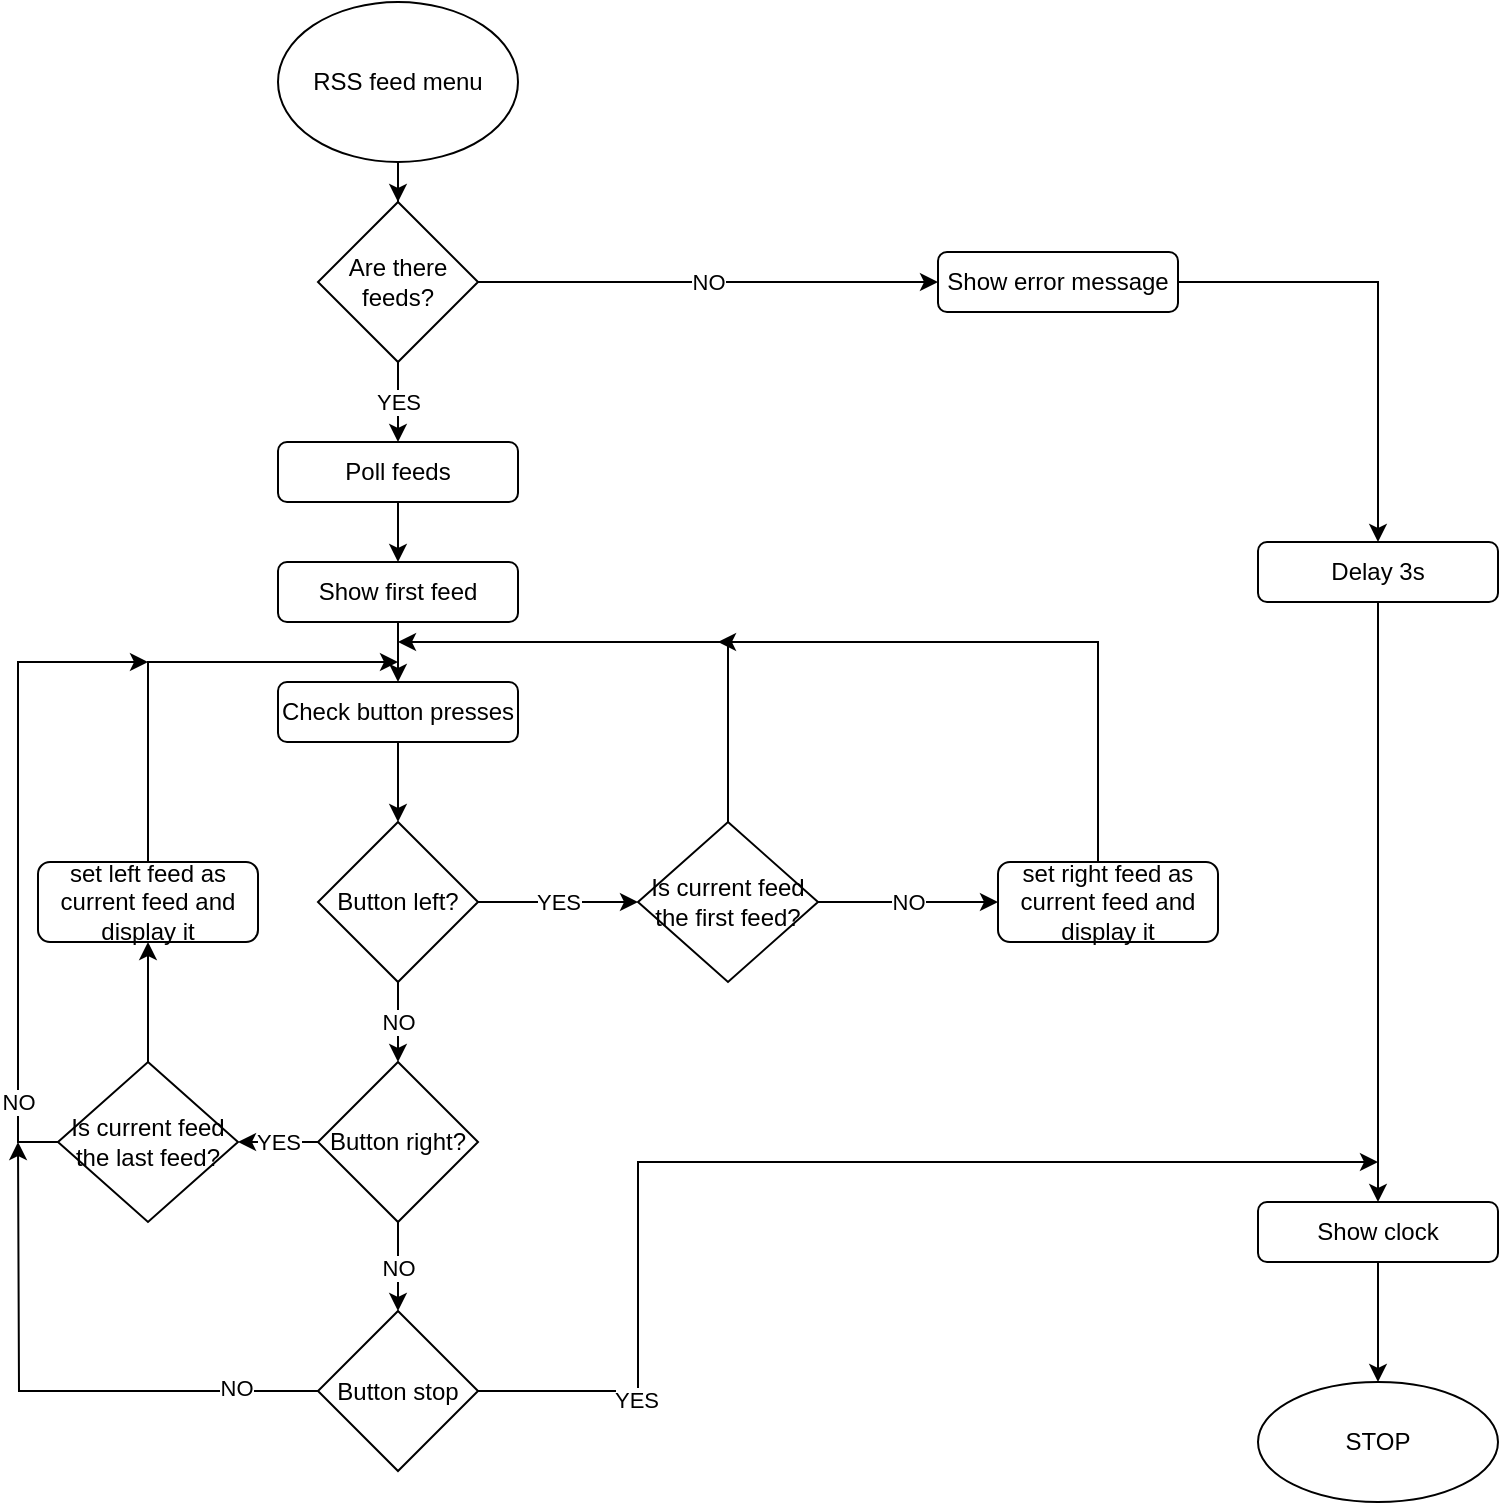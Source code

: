 <mxfile version="17.1.3"><diagram id="C5RBs43oDa-KdzZeNtuy" name="Page-1"><mxGraphModel dx="1422" dy="792" grid="1" gridSize="10" guides="1" tooltips="1" connect="1" arrows="1" fold="1" page="1" pageScale="1" pageWidth="827" pageHeight="1169" math="0" shadow="0"><root><mxCell id="WIyWlLk6GJQsqaUBKTNV-0"/><mxCell id="WIyWlLk6GJQsqaUBKTNV-1" parent="WIyWlLk6GJQsqaUBKTNV-0"/><mxCell id="QFP-wXId2vOMM4nfY1h9-21" value="" style="edgeStyle=orthogonalEdgeStyle;rounded=0;orthogonalLoop=1;jettySize=auto;html=1;" edge="1" parent="WIyWlLk6GJQsqaUBKTNV-1" source="QFP-wXId2vOMM4nfY1h9-0" target="QFP-wXId2vOMM4nfY1h9-2"><mxGeometry relative="1" as="geometry"/></mxCell><mxCell id="QFP-wXId2vOMM4nfY1h9-0" value="Poll feeds" style="rounded=1;whiteSpace=wrap;html=1;" vertex="1" parent="WIyWlLk6GJQsqaUBKTNV-1"><mxGeometry x="160" y="230" width="120" height="30" as="geometry"/></mxCell><mxCell id="QFP-wXId2vOMM4nfY1h9-19" value="" style="edgeStyle=orthogonalEdgeStyle;rounded=0;orthogonalLoop=1;jettySize=auto;html=1;" edge="1" parent="WIyWlLk6GJQsqaUBKTNV-1" source="QFP-wXId2vOMM4nfY1h9-1" target="QFP-wXId2vOMM4nfY1h9-5"><mxGeometry relative="1" as="geometry"/></mxCell><mxCell id="QFP-wXId2vOMM4nfY1h9-1" value="RSS feed menu" style="ellipse;whiteSpace=wrap;html=1;" vertex="1" parent="WIyWlLk6GJQsqaUBKTNV-1"><mxGeometry x="160" y="10" width="120" height="80" as="geometry"/></mxCell><mxCell id="QFP-wXId2vOMM4nfY1h9-31" style="edgeStyle=orthogonalEdgeStyle;rounded=0;orthogonalLoop=1;jettySize=auto;html=1;" edge="1" parent="WIyWlLk6GJQsqaUBKTNV-1" source="QFP-wXId2vOMM4nfY1h9-2" target="QFP-wXId2vOMM4nfY1h9-4"><mxGeometry relative="1" as="geometry"/></mxCell><mxCell id="QFP-wXId2vOMM4nfY1h9-2" value="Show first feed" style="rounded=1;whiteSpace=wrap;html=1;" vertex="1" parent="WIyWlLk6GJQsqaUBKTNV-1"><mxGeometry x="160" y="290" width="120" height="30" as="geometry"/></mxCell><mxCell id="QFP-wXId2vOMM4nfY1h9-32" style="edgeStyle=orthogonalEdgeStyle;rounded=0;orthogonalLoop=1;jettySize=auto;html=1;" edge="1" parent="WIyWlLk6GJQsqaUBKTNV-1" source="QFP-wXId2vOMM4nfY1h9-4" target="QFP-wXId2vOMM4nfY1h9-24"><mxGeometry relative="1" as="geometry"/></mxCell><mxCell id="QFP-wXId2vOMM4nfY1h9-4" value="Check button presses&lt;br/&gt;" style="rounded=1;whiteSpace=wrap;html=1;" vertex="1" parent="WIyWlLk6GJQsqaUBKTNV-1"><mxGeometry x="160" y="350" width="120" height="30" as="geometry"/></mxCell><mxCell id="QFP-wXId2vOMM4nfY1h9-11" value="NO" style="edgeStyle=orthogonalEdgeStyle;rounded=0;orthogonalLoop=1;jettySize=auto;html=1;" edge="1" parent="WIyWlLk6GJQsqaUBKTNV-1" source="QFP-wXId2vOMM4nfY1h9-5" target="QFP-wXId2vOMM4nfY1h9-10"><mxGeometry relative="1" as="geometry"/></mxCell><mxCell id="QFP-wXId2vOMM4nfY1h9-20" value="YES" style="edgeStyle=orthogonalEdgeStyle;rounded=0;orthogonalLoop=1;jettySize=auto;html=1;" edge="1" parent="WIyWlLk6GJQsqaUBKTNV-1" source="QFP-wXId2vOMM4nfY1h9-5" target="QFP-wXId2vOMM4nfY1h9-0"><mxGeometry relative="1" as="geometry"/></mxCell><mxCell id="QFP-wXId2vOMM4nfY1h9-5" value="Are there feeds?" style="rhombus;whiteSpace=wrap;html=1;" vertex="1" parent="WIyWlLk6GJQsqaUBKTNV-1"><mxGeometry x="180" y="110" width="80" height="80" as="geometry"/></mxCell><mxCell id="QFP-wXId2vOMM4nfY1h9-13" value="" style="edgeStyle=orthogonalEdgeStyle;rounded=0;orthogonalLoop=1;jettySize=auto;html=1;" edge="1" parent="WIyWlLk6GJQsqaUBKTNV-1" source="QFP-wXId2vOMM4nfY1h9-10" target="QFP-wXId2vOMM4nfY1h9-12"><mxGeometry relative="1" as="geometry"/></mxCell><mxCell id="QFP-wXId2vOMM4nfY1h9-10" value="Show error message" style="rounded=1;whiteSpace=wrap;html=1;" vertex="1" parent="WIyWlLk6GJQsqaUBKTNV-1"><mxGeometry x="490" y="135" width="120" height="30" as="geometry"/></mxCell><mxCell id="QFP-wXId2vOMM4nfY1h9-17" value="" style="edgeStyle=orthogonalEdgeStyle;rounded=0;orthogonalLoop=1;jettySize=auto;html=1;" edge="1" parent="WIyWlLk6GJQsqaUBKTNV-1" source="QFP-wXId2vOMM4nfY1h9-12" target="QFP-wXId2vOMM4nfY1h9-16"><mxGeometry relative="1" as="geometry"/></mxCell><mxCell id="QFP-wXId2vOMM4nfY1h9-12" value="Delay 3s" style="rounded=1;whiteSpace=wrap;html=1;" vertex="1" parent="WIyWlLk6GJQsqaUBKTNV-1"><mxGeometry x="650" y="280" width="120" height="30" as="geometry"/></mxCell><mxCell id="QFP-wXId2vOMM4nfY1h9-14" value="STOP" style="ellipse;whiteSpace=wrap;html=1;rounded=1;" vertex="1" parent="WIyWlLk6GJQsqaUBKTNV-1"><mxGeometry x="650" y="700" width="120" height="60" as="geometry"/></mxCell><mxCell id="QFP-wXId2vOMM4nfY1h9-18" value="" style="edgeStyle=orthogonalEdgeStyle;rounded=0;orthogonalLoop=1;jettySize=auto;html=1;" edge="1" parent="WIyWlLk6GJQsqaUBKTNV-1" source="QFP-wXId2vOMM4nfY1h9-16" target="QFP-wXId2vOMM4nfY1h9-14"><mxGeometry relative="1" as="geometry"/></mxCell><mxCell id="QFP-wXId2vOMM4nfY1h9-16" value="Show clock" style="rounded=1;whiteSpace=wrap;html=1;" vertex="1" parent="WIyWlLk6GJQsqaUBKTNV-1"><mxGeometry x="650" y="610" width="120" height="30" as="geometry"/></mxCell><mxCell id="QFP-wXId2vOMM4nfY1h9-33" value="NO" style="edgeStyle=orthogonalEdgeStyle;rounded=0;orthogonalLoop=1;jettySize=auto;html=1;entryX=0.5;entryY=0;entryDx=0;entryDy=0;" edge="1" parent="WIyWlLk6GJQsqaUBKTNV-1" source="QFP-wXId2vOMM4nfY1h9-24" target="QFP-wXId2vOMM4nfY1h9-25"><mxGeometry relative="1" as="geometry"/></mxCell><mxCell id="QFP-wXId2vOMM4nfY1h9-36" value="YES" style="edgeStyle=orthogonalEdgeStyle;rounded=0;orthogonalLoop=1;jettySize=auto;html=1;" edge="1" parent="WIyWlLk6GJQsqaUBKTNV-1" source="QFP-wXId2vOMM4nfY1h9-24" target="QFP-wXId2vOMM4nfY1h9-35"><mxGeometry relative="1" as="geometry"/></mxCell><mxCell id="QFP-wXId2vOMM4nfY1h9-24" value="Button left?" style="rhombus;whiteSpace=wrap;html=1;" vertex="1" parent="WIyWlLk6GJQsqaUBKTNV-1"><mxGeometry x="180" y="420" width="80" height="80" as="geometry"/></mxCell><mxCell id="QFP-wXId2vOMM4nfY1h9-27" value="NO" style="edgeStyle=orthogonalEdgeStyle;rounded=0;orthogonalLoop=1;jettySize=auto;html=1;" edge="1" parent="WIyWlLk6GJQsqaUBKTNV-1" source="QFP-wXId2vOMM4nfY1h9-25" target="QFP-wXId2vOMM4nfY1h9-26"><mxGeometry relative="1" as="geometry"/></mxCell><mxCell id="QFP-wXId2vOMM4nfY1h9-42" value="YES" style="edgeStyle=orthogonalEdgeStyle;rounded=0;orthogonalLoop=1;jettySize=auto;html=1;" edge="1" parent="WIyWlLk6GJQsqaUBKTNV-1" source="QFP-wXId2vOMM4nfY1h9-25" target="QFP-wXId2vOMM4nfY1h9-41"><mxGeometry relative="1" as="geometry"/></mxCell><mxCell id="QFP-wXId2vOMM4nfY1h9-25" value="Button right?" style="rhombus;whiteSpace=wrap;html=1;" vertex="1" parent="WIyWlLk6GJQsqaUBKTNV-1"><mxGeometry x="180" y="540" width="80" height="80" as="geometry"/></mxCell><mxCell id="QFP-wXId2vOMM4nfY1h9-28" style="edgeStyle=orthogonalEdgeStyle;rounded=0;orthogonalLoop=1;jettySize=auto;html=1;" edge="1" parent="WIyWlLk6GJQsqaUBKTNV-1" source="QFP-wXId2vOMM4nfY1h9-26"><mxGeometry relative="1" as="geometry"><mxPoint x="710" y="590" as="targetPoint"/><Array as="points"><mxPoint x="340" y="705"/><mxPoint x="340" y="590"/></Array></mxGeometry></mxCell><mxCell id="QFP-wXId2vOMM4nfY1h9-29" value="YES" style="edgeLabel;html=1;align=center;verticalAlign=middle;resizable=0;points=[];" vertex="1" connectable="0" parent="QFP-wXId2vOMM4nfY1h9-28"><mxGeometry x="-0.722" y="-3" relative="1" as="geometry"><mxPoint y="1" as="offset"/></mxGeometry></mxCell><mxCell id="QFP-wXId2vOMM4nfY1h9-47" style="edgeStyle=orthogonalEdgeStyle;rounded=0;orthogonalLoop=1;jettySize=auto;html=1;" edge="1" parent="WIyWlLk6GJQsqaUBKTNV-1" source="QFP-wXId2vOMM4nfY1h9-26"><mxGeometry relative="1" as="geometry"><mxPoint x="30" y="580" as="targetPoint"/></mxGeometry></mxCell><mxCell id="QFP-wXId2vOMM4nfY1h9-48" value="NO" style="edgeLabel;html=1;align=center;verticalAlign=middle;resizable=0;points=[];" vertex="1" connectable="0" parent="QFP-wXId2vOMM4nfY1h9-47"><mxGeometry x="-0.701" y="-2" relative="1" as="geometry"><mxPoint as="offset"/></mxGeometry></mxCell><mxCell id="QFP-wXId2vOMM4nfY1h9-26" value="Button stop" style="rhombus;whiteSpace=wrap;html=1;" vertex="1" parent="WIyWlLk6GJQsqaUBKTNV-1"><mxGeometry x="180" y="664.5" width="80" height="80" as="geometry"/></mxCell><mxCell id="QFP-wXId2vOMM4nfY1h9-38" value="NO" style="edgeStyle=orthogonalEdgeStyle;rounded=0;orthogonalLoop=1;jettySize=auto;html=1;" edge="1" parent="WIyWlLk6GJQsqaUBKTNV-1" source="QFP-wXId2vOMM4nfY1h9-35" target="QFP-wXId2vOMM4nfY1h9-37"><mxGeometry relative="1" as="geometry"/></mxCell><mxCell id="QFP-wXId2vOMM4nfY1h9-39" style="edgeStyle=orthogonalEdgeStyle;rounded=0;orthogonalLoop=1;jettySize=auto;html=1;" edge="1" parent="WIyWlLk6GJQsqaUBKTNV-1" source="QFP-wXId2vOMM4nfY1h9-35"><mxGeometry relative="1" as="geometry"><mxPoint x="220" y="330" as="targetPoint"/><Array as="points"><mxPoint x="385" y="330"/></Array></mxGeometry></mxCell><mxCell id="QFP-wXId2vOMM4nfY1h9-35" value="Is current feed the first feed?" style="rhombus;whiteSpace=wrap;html=1;" vertex="1" parent="WIyWlLk6GJQsqaUBKTNV-1"><mxGeometry x="340" y="420" width="90" height="80" as="geometry"/></mxCell><mxCell id="QFP-wXId2vOMM4nfY1h9-40" style="edgeStyle=orthogonalEdgeStyle;rounded=0;orthogonalLoop=1;jettySize=auto;html=1;" edge="1" parent="WIyWlLk6GJQsqaUBKTNV-1" source="QFP-wXId2vOMM4nfY1h9-37"><mxGeometry relative="1" as="geometry"><mxPoint x="380" y="330" as="targetPoint"/><Array as="points"><mxPoint x="570" y="330"/></Array></mxGeometry></mxCell><mxCell id="QFP-wXId2vOMM4nfY1h9-37" value="set right feed as current feed and display it" style="rounded=1;whiteSpace=wrap;html=1;" vertex="1" parent="WIyWlLk6GJQsqaUBKTNV-1"><mxGeometry x="520" y="440" width="110" height="40" as="geometry"/></mxCell><mxCell id="QFP-wXId2vOMM4nfY1h9-44" value="" style="edgeStyle=orthogonalEdgeStyle;rounded=0;orthogonalLoop=1;jettySize=auto;html=1;" edge="1" parent="WIyWlLk6GJQsqaUBKTNV-1" source="QFP-wXId2vOMM4nfY1h9-41" target="QFP-wXId2vOMM4nfY1h9-43"><mxGeometry relative="1" as="geometry"/></mxCell><mxCell id="QFP-wXId2vOMM4nfY1h9-46" value="NO" style="edgeStyle=orthogonalEdgeStyle;rounded=0;orthogonalLoop=1;jettySize=auto;html=1;" edge="1" parent="WIyWlLk6GJQsqaUBKTNV-1" source="QFP-wXId2vOMM4nfY1h9-41"><mxGeometry x="-0.754" relative="1" as="geometry"><mxPoint x="95" y="340" as="targetPoint"/><Array as="points"><mxPoint x="30" y="580"/><mxPoint x="30" y="340"/></Array><mxPoint as="offset"/></mxGeometry></mxCell><mxCell id="QFP-wXId2vOMM4nfY1h9-41" value="Is current feed the last feed?" style="rhombus;whiteSpace=wrap;html=1;" vertex="1" parent="WIyWlLk6GJQsqaUBKTNV-1"><mxGeometry x="50" y="540" width="90" height="80" as="geometry"/></mxCell><mxCell id="QFP-wXId2vOMM4nfY1h9-45" style="edgeStyle=orthogonalEdgeStyle;rounded=0;orthogonalLoop=1;jettySize=auto;html=1;" edge="1" parent="WIyWlLk6GJQsqaUBKTNV-1" source="QFP-wXId2vOMM4nfY1h9-43"><mxGeometry relative="1" as="geometry"><mxPoint x="220" y="340" as="targetPoint"/><Array as="points"><mxPoint x="95" y="340"/></Array></mxGeometry></mxCell><mxCell id="QFP-wXId2vOMM4nfY1h9-43" value="set left feed as current feed and display it" style="rounded=1;whiteSpace=wrap;html=1;" vertex="1" parent="WIyWlLk6GJQsqaUBKTNV-1"><mxGeometry x="40" y="440" width="110" height="40" as="geometry"/></mxCell></root></mxGraphModel></diagram></mxfile>